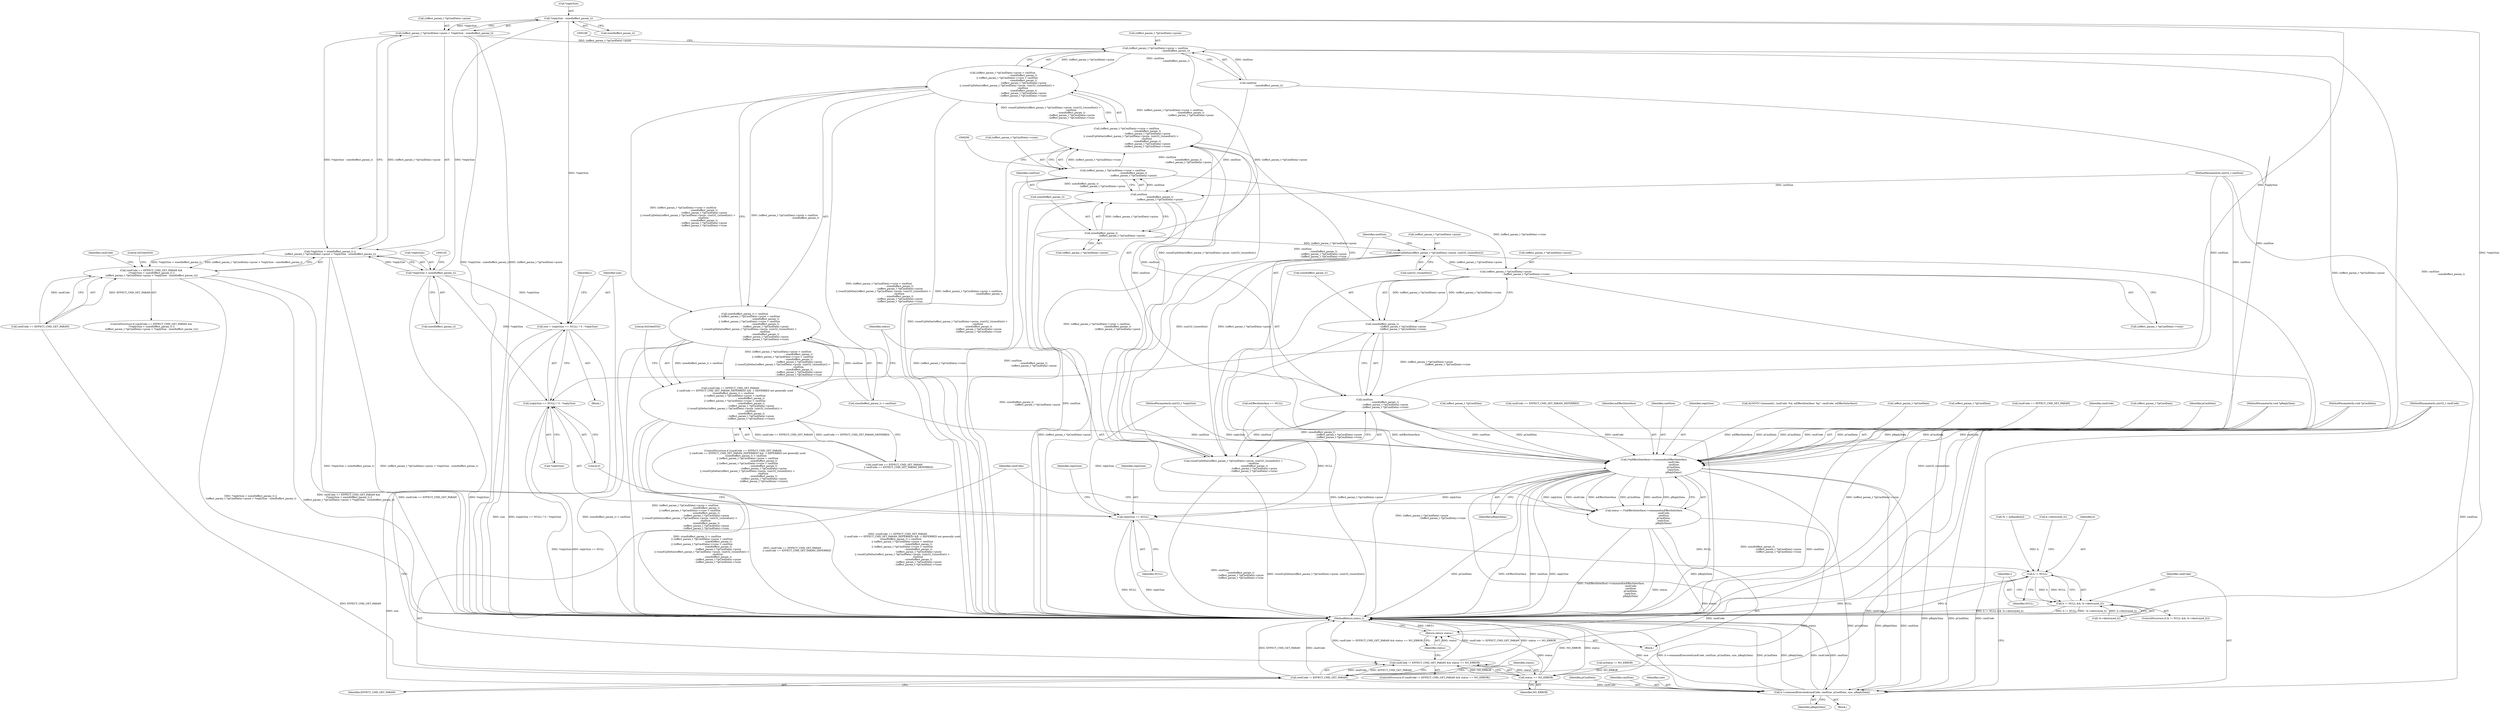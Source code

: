 digraph "0_Android_c894aa36be535886a8e5ff02cdbcd07dd24618f6@pointer" {
"1000148" [label="(Call,*replySize - sizeof(effect_param_t))"];
"1000137" [label="(Call,*replySize < sizeof(effect_param_t))"];
"1000142" [label="(Call,((effect_param_t *)pCmdData)->psize > *replySize - sizeof(effect_param_t))"];
"1000136" [label="(Call,*replySize < sizeof(effect_param_t) ||\n ((effect_param_t *)pCmdData)->psize > *replySize - sizeof(effect_param_t))"];
"1000132" [label="(Call,cmdCode == EFFECT_CMD_GET_PARAM &&\n (*replySize < sizeof(effect_param_t) ||\n ((effect_param_t *)pCmdData)->psize > *replySize - sizeof(effect_param_t)))"];
"1000175" [label="(Call,((effect_param_t *)pCmdData)->psize > cmdSize\n                                                     - sizeof(effect_param_t))"];
"1000174" [label="(Call,((effect_param_t *)pCmdData)->psize > cmdSize\n                                                     - sizeof(effect_param_t)\n            || ((effect_param_t *)pCmdData)->vsize > cmdSize\n                                                     - sizeof(effect_param_t)\n                                                     - ((effect_param_t *)pCmdData)->psize\n            || roundUpDelta(((effect_param_t *)pCmdData)->psize, (uint32_t)sizeof(int)) >\n                                                     cmdSize\n                                                     - sizeof(effect_param_t)\n                                                     - ((effect_param_t *)pCmdData)->psize\n                                                     - ((effect_param_t *)pCmdData)->vsize)"];
"1000169" [label="(Call,sizeof(effect_param_t) > cmdSize\n            || ((effect_param_t *)pCmdData)->psize > cmdSize\n                                                     - sizeof(effect_param_t)\n            || ((effect_param_t *)pCmdData)->vsize > cmdSize\n                                                     - sizeof(effect_param_t)\n                                                     - ((effect_param_t *)pCmdData)->psize\n            || roundUpDelta(((effect_param_t *)pCmdData)->psize, (uint32_t)sizeof(int)) >\n                                                     cmdSize\n                                                     - sizeof(effect_param_t)\n                                                     - ((effect_param_t *)pCmdData)->psize\n                                                     - ((effect_param_t *)pCmdData)->vsize)"];
"1000161" [label="(Call,(cmdCode == EFFECT_CMD_SET_PARAM\n            || cmdCode == EFFECT_CMD_SET_PARAM_DEFERRED) &&  // DEFERRED not generally used\n        (sizeof(effect_param_t) > cmdSize\n            || ((effect_param_t *)pCmdData)->psize > cmdSize\n                                                     - sizeof(effect_param_t)\n            || ((effect_param_t *)pCmdData)->vsize > cmdSize\n                                                     - sizeof(effect_param_t)\n                                                     - ((effect_param_t *)pCmdData)->psize\n            || roundUpDelta(((effect_param_t *)pCmdData)->psize, (uint32_t)sizeof(int)) >\n                                                     cmdSize\n                                                     - sizeof(effect_param_t)\n                                                     - ((effect_param_t *)pCmdData)->psize\n                                                     - ((effect_param_t *)pCmdData)->vsize))"];
"1000194" [label="(Call,sizeof(effect_param_t)\n                                                     - ((effect_param_t *)pCmdData)->psize)"];
"1000192" [label="(Call,cmdSize\n                                                     - sizeof(effect_param_t)\n                                                     - ((effect_param_t *)pCmdData)->psize)"];
"1000186" [label="(Call,((effect_param_t *)pCmdData)->vsize > cmdSize\n                                                     - sizeof(effect_param_t)\n                                                     - ((effect_param_t *)pCmdData)->psize)"];
"1000185" [label="(Call,((effect_param_t *)pCmdData)->vsize > cmdSize\n                                                     - sizeof(effect_param_t)\n                                                     - ((effect_param_t *)pCmdData)->psize\n            || roundUpDelta(((effect_param_t *)pCmdData)->psize, (uint32_t)sizeof(int)) >\n                                                     cmdSize\n                                                     - sizeof(effect_param_t)\n                                                     - ((effect_param_t *)pCmdData)->psize\n                                                     - ((effect_param_t *)pCmdData)->vsize)"];
"1000218" [label="(Call,((effect_param_t *)pCmdData)->psize\n                                                     - ((effect_param_t *)pCmdData)->vsize)"];
"1000215" [label="(Call,sizeof(effect_param_t)\n                                                     - ((effect_param_t *)pCmdData)->psize\n                                                     - ((effect_param_t *)pCmdData)->vsize)"];
"1000213" [label="(Call,cmdSize\n                                                     - sizeof(effect_param_t)\n                                                     - ((effect_param_t *)pCmdData)->psize\n                                                     - ((effect_param_t *)pCmdData)->vsize)"];
"1000202" [label="(Call,roundUpDelta(((effect_param_t *)pCmdData)->psize, (uint32_t)sizeof(int)) >\n                                                     cmdSize\n                                                     - sizeof(effect_param_t)\n                                                     - ((effect_param_t *)pCmdData)->psize\n                                                     - ((effect_param_t *)pCmdData)->vsize)"];
"1000239" [label="(Call,(*mEffectInterface)->command(mEffectInterface,\n                                                    cmdCode,\n                                                    cmdSize,\n                                                   pCmdData,\n                                                   replySize,\n                                                   pReplyData))"];
"1000237" [label="(Call,status = (*mEffectInterface)->command(mEffectInterface,\n                                                    cmdCode,\n                                                    cmdSize,\n                                                   pCmdData,\n                                                   replySize,\n                                                   pReplyData))"];
"1000251" [label="(Call,status == NO_ERROR)"];
"1000247" [label="(Call,cmdCode != EFFECT_CMD_GET_PARAM && status == NO_ERROR)"];
"1000296" [label="(Return,return status;)"];
"1000248" [label="(Call,cmdCode != EFFECT_CMD_GET_PARAM)"];
"1000290" [label="(Call,h->commandExecuted(cmdCode, cmdSize, pCmdData, size, pReplyData))"];
"1000259" [label="(Call,replySize == NULL)"];
"1000284" [label="(Call,h != NULL)"];
"1000283" [label="(Call,h != NULL && !h->destroyed_l())"];
"1000203" [label="(Call,roundUpDelta(((effect_param_t *)pCmdData)->psize, (uint32_t)sizeof(int)))"];
"1000256" [label="(Call,size = (replySize == NULL) ? 0 : *replySize)"];
"1000258" [label="(Call,(replySize == NULL) ? 0 : *replySize)"];
"1000297" [label="(Identifier,status)"];
"1000181" [label="(Call,cmdSize\n                                                     - sizeof(effect_param_t))"];
"1000177" [label="(Call,(effect_param_t *)pCmdData)"];
"1000104" [label="(MethodParameterIn,void *pCmdData)"];
"1000149" [label="(Call,*replySize)"];
"1000268" [label="(Identifier,i)"];
"1000264" [label="(Identifier,replySize)"];
"1000209" [label="(Call,(uint32_t)sizeof(int))"];
"1000262" [label="(Literal,0)"];
"1000295" [label="(Identifier,pReplyData)"];
"1000131" [label="(ControlStructure,if (cmdCode == EFFECT_CMD_GET_PARAM &&\n (*replySize < sizeof(effect_param_t) ||\n ((effect_param_t *)pCmdData)->psize > *replySize - sizeof(effect_param_t))))"];
"1000259" [label="(Call,replySize == NULL)"];
"1000293" [label="(Identifier,pCmdData)"];
"1000241" [label="(Identifier,cmdCode)"];
"1000253" [label="(Identifier,NO_ERROR)"];
"1000248" [label="(Call,cmdCode != EFFECT_CMD_GET_PARAM)"];
"1000277" [label="(Call,*h = mHandles[i])"];
"1000219" [label="(Call,((effect_param_t *)pCmdData)->psize)"];
"1000132" [label="(Call,cmdCode == EFFECT_CMD_GET_PARAM &&\n (*replySize < sizeof(effect_param_t) ||\n ((effect_param_t *)pCmdData)->psize > *replySize - sizeof(effect_param_t)))"];
"1000286" [label="(Identifier,NULL)"];
"1000125" [label="(Call,mStatus != NO_ERROR)"];
"1000239" [label="(Call,(*mEffectInterface)->command(mEffectInterface,\n                                                    cmdCode,\n                                                    cmdSize,\n                                                   pCmdData,\n                                                   replySize,\n                                                   pReplyData))"];
"1000204" [label="(Call,((effect_param_t *)pCmdData)->psize)"];
"1000238" [label="(Identifier,status)"];
"1000144" [label="(Call,(effect_param_t *)pCmdData)"];
"1000161" [label="(Call,(cmdCode == EFFECT_CMD_SET_PARAM\n            || cmdCode == EFFECT_CMD_SET_PARAM_DEFERRED) &&  // DEFERRED not generally used\n        (sizeof(effect_param_t) > cmdSize\n            || ((effect_param_t *)pCmdData)->psize > cmdSize\n                                                     - sizeof(effect_param_t)\n            || ((effect_param_t *)pCmdData)->vsize > cmdSize\n                                                     - sizeof(effect_param_t)\n                                                     - ((effect_param_t *)pCmdData)->psize\n            || roundUpDelta(((effect_param_t *)pCmdData)->psize, (uint32_t)sizeof(int)) >\n                                                     cmdSize\n                                                     - sizeof(effect_param_t)\n                                                     - ((effect_param_t *)pCmdData)->psize\n                                                     - ((effect_param_t *)pCmdData)->vsize))"];
"1000245" [label="(Identifier,pReplyData)"];
"1000243" [label="(Identifier,pCmdData)"];
"1000203" [label="(Call,roundUpDelta(((effect_param_t *)pCmdData)->psize, (uint32_t)sizeof(int)))"];
"1000187" [label="(Call,((effect_param_t *)pCmdData)->vsize)"];
"1000292" [label="(Identifier,cmdSize)"];
"1000294" [label="(Identifier,size)"];
"1000225" [label="(Call,(effect_param_t *)pCmdData)"];
"1000258" [label="(Call,(replySize == NULL) ? 0 : *replySize)"];
"1000251" [label="(Call,status == NO_ERROR)"];
"1000160" [label="(ControlStructure,if ((cmdCode == EFFECT_CMD_SET_PARAM\n            || cmdCode == EFFECT_CMD_SET_PARAM_DEFERRED) &&  // DEFERRED not generally used\n        (sizeof(effect_param_t) > cmdSize\n            || ((effect_param_t *)pCmdData)->psize > cmdSize\n                                                     - sizeof(effect_param_t)\n            || ((effect_param_t *)pCmdData)->vsize > cmdSize\n                                                     - sizeof(effect_param_t)\n                                                     - ((effect_param_t *)pCmdData)->psize\n            || roundUpDelta(((effect_param_t *)pCmdData)->psize, (uint32_t)sizeof(int)) >\n                                                     cmdSize\n                                                     - sizeof(effect_param_t)\n                                                     - ((effect_param_t *)pCmdData)->psize\n                                                     - ((effect_param_t *)pCmdData)->vsize)))"];
"1000166" [label="(Call,cmdCode == EFFECT_CMD_SET_PARAM_DEFERRED)"];
"1000174" [label="(Call,((effect_param_t *)pCmdData)->psize > cmdSize\n                                                     - sizeof(effect_param_t)\n            || ((effect_param_t *)pCmdData)->vsize > cmdSize\n                                                     - sizeof(effect_param_t)\n                                                     - ((effect_param_t *)pCmdData)->psize\n            || roundUpDelta(((effect_param_t *)pCmdData)->psize, (uint32_t)sizeof(int)) >\n                                                     cmdSize\n                                                     - sizeof(effect_param_t)\n                                                     - ((effect_param_t *)pCmdData)->psize\n                                                     - ((effect_param_t *)pCmdData)->vsize)"];
"1000240" [label="(Identifier,mEffectInterface)"];
"1000170" [label="(Call,sizeof(effect_param_t) > cmdSize)"];
"1000242" [label="(Identifier,cmdSize)"];
"1000102" [label="(MethodParameterIn,uint32_t cmdCode)"];
"1000215" [label="(Call,sizeof(effect_param_t)\n                                                     - ((effect_param_t *)pCmdData)->psize\n                                                     - ((effect_param_t *)pCmdData)->vsize)"];
"1000288" [label="(Call,h->destroyed_l())"];
"1000107" [label="(Block,)"];
"1000291" [label="(Identifier,cmdCode)"];
"1000106" [label="(MethodParameterIn,void *pReplyData)"];
"1000133" [label="(Call,cmdCode == EFFECT_CMD_GET_PARAM)"];
"1000185" [label="(Call,((effect_param_t *)pCmdData)->vsize > cmdSize\n                                                     - sizeof(effect_param_t)\n                                                     - ((effect_param_t *)pCmdData)->psize\n            || roundUpDelta(((effect_param_t *)pCmdData)->psize, (uint32_t)sizeof(int)) >\n                                                     cmdSize\n                                                     - sizeof(effect_param_t)\n                                                     - ((effect_param_t *)pCmdData)->psize\n                                                     - ((effect_param_t *)pCmdData)->vsize)"];
"1000252" [label="(Identifier,status)"];
"1000218" [label="(Call,((effect_param_t *)pCmdData)->psize\n                                                     - ((effect_param_t *)pCmdData)->vsize)"];
"1000109" [label="(Call,ALOGVV(\"command(), cmdCode: %d, mEffectInterface: %p\", cmdCode, mEffectInterface))"];
"1000287" [label="(Call,!h->destroyed_l())"];
"1000193" [label="(Identifier,cmdSize)"];
"1000136" [label="(Call,*replySize < sizeof(effect_param_t) ||\n ((effect_param_t *)pCmdData)->psize > *replySize - sizeof(effect_param_t))"];
"1000263" [label="(Call,*replySize)"];
"1000155" [label="(Literal,0x534e4554)"];
"1000213" [label="(Call,cmdSize\n                                                     - sizeof(effect_param_t)\n                                                     - ((effect_param_t *)pCmdData)->psize\n                                                     - ((effect_param_t *)pCmdData)->vsize)"];
"1000118" [label="(Call,mEffectInterface == NULL)"];
"1000137" [label="(Call,*replySize < sizeof(effect_param_t))"];
"1000283" [label="(Call,h != NULL && !h->destroyed_l())"];
"1000162" [label="(Call,cmdCode == EFFECT_CMD_SET_PARAM\n            || cmdCode == EFFECT_CMD_SET_PARAM_DEFERRED)"];
"1000261" [label="(Identifier,NULL)"];
"1000164" [label="(Identifier,cmdCode)"];
"1000195" [label="(Call,sizeof(effect_param_t))"];
"1000298" [label="(MethodReturn,status_t)"];
"1000247" [label="(Call,cmdCode != EFFECT_CMD_GET_PARAM && status == NO_ERROR)"];
"1000140" [label="(Call,sizeof(effect_param_t))"];
"1000192" [label="(Call,cmdSize\n                                                     - sizeof(effect_param_t)\n                                                     - ((effect_param_t *)pCmdData)->psize)"];
"1000296" [label="(Return,return status;)"];
"1000169" [label="(Call,sizeof(effect_param_t) > cmdSize\n            || ((effect_param_t *)pCmdData)->psize > cmdSize\n                                                     - sizeof(effect_param_t)\n            || ((effect_param_t *)pCmdData)->vsize > cmdSize\n                                                     - sizeof(effect_param_t)\n                                                     - ((effect_param_t *)pCmdData)->psize\n            || roundUpDelta(((effect_param_t *)pCmdData)->psize, (uint32_t)sizeof(int)) >\n                                                     cmdSize\n                                                     - sizeof(effect_param_t)\n                                                     - ((effect_param_t *)pCmdData)->psize\n                                                     - ((effect_param_t *)pCmdData)->vsize)"];
"1000290" [label="(Call,h->commandExecuted(cmdCode, cmdSize, pCmdData, size, pReplyData))"];
"1000194" [label="(Call,sizeof(effect_param_t)\n                                                     - ((effect_param_t *)pCmdData)->psize)"];
"1000216" [label="(Call,sizeof(effect_param_t))"];
"1000103" [label="(MethodParameterIn,uint32_t cmdSize)"];
"1000175" [label="(Call,((effect_param_t *)pCmdData)->psize > cmdSize\n                                                     - sizeof(effect_param_t))"];
"1000250" [label="(Identifier,EFFECT_CMD_GET_PARAM)"];
"1000260" [label="(Identifier,replySize)"];
"1000224" [label="(Call,((effect_param_t *)pCmdData)->vsize)"];
"1000186" [label="(Call,((effect_param_t *)pCmdData)->vsize > cmdSize\n                                                     - sizeof(effect_param_t)\n                                                     - ((effect_param_t *)pCmdData)->psize)"];
"1000138" [label="(Call,*replySize)"];
"1000256" [label="(Call,size = (replySize == NULL) ? 0 : *replySize)"];
"1000237" [label="(Call,status = (*mEffectInterface)->command(mEffectInterface,\n                                                    cmdCode,\n                                                    cmdSize,\n                                                   pCmdData,\n                                                   replySize,\n                                                   pReplyData))"];
"1000202" [label="(Call,roundUpDelta(((effect_param_t *)pCmdData)->psize, (uint32_t)sizeof(int)) >\n                                                     cmdSize\n                                                     - sizeof(effect_param_t)\n                                                     - ((effect_param_t *)pCmdData)->psize\n                                                     - ((effect_param_t *)pCmdData)->vsize)"];
"1000246" [label="(ControlStructure,if (cmdCode != EFFECT_CMD_GET_PARAM && status == NO_ERROR))"];
"1000198" [label="(Call,(effect_param_t *)pCmdData)"];
"1000163" [label="(Call,cmdCode == EFFECT_CMD_SET_PARAM)"];
"1000244" [label="(Identifier,replySize)"];
"1000257" [label="(Identifier,size)"];
"1000148" [label="(Call,*replySize - sizeof(effect_param_t))"];
"1000176" [label="(Call,((effect_param_t *)pCmdData)->psize)"];
"1000197" [label="(Call,((effect_param_t *)pCmdData)->psize)"];
"1000105" [label="(MethodParameterIn,uint32_t *replySize)"];
"1000284" [label="(Call,h != NULL)"];
"1000231" [label="(Literal,0x534e4554)"];
"1000151" [label="(Call,sizeof(effect_param_t))"];
"1000214" [label="(Identifier,cmdSize)"];
"1000142" [label="(Call,((effect_param_t *)pCmdData)->psize > *replySize - sizeof(effect_param_t))"];
"1000143" [label="(Call,((effect_param_t *)pCmdData)->psize)"];
"1000249" [label="(Identifier,cmdCode)"];
"1000285" [label="(Identifier,h)"];
"1000289" [label="(Block,)"];
"1000254" [label="(Block,)"];
"1000274" [label="(Identifier,i)"];
"1000282" [label="(ControlStructure,if (h != NULL && !h->destroyed_l()))"];
"1000148" -> "1000142"  [label="AST: "];
"1000148" -> "1000151"  [label="CFG: "];
"1000149" -> "1000148"  [label="AST: "];
"1000151" -> "1000148"  [label="AST: "];
"1000142" -> "1000148"  [label="CFG: "];
"1000148" -> "1000298"  [label="DDG: *replySize"];
"1000148" -> "1000142"  [label="DDG: *replySize"];
"1000137" -> "1000148"  [label="DDG: *replySize"];
"1000148" -> "1000256"  [label="DDG: *replySize"];
"1000148" -> "1000258"  [label="DDG: *replySize"];
"1000137" -> "1000136"  [label="AST: "];
"1000137" -> "1000140"  [label="CFG: "];
"1000138" -> "1000137"  [label="AST: "];
"1000140" -> "1000137"  [label="AST: "];
"1000145" -> "1000137"  [label="CFG: "];
"1000136" -> "1000137"  [label="CFG: "];
"1000137" -> "1000298"  [label="DDG: *replySize"];
"1000137" -> "1000136"  [label="DDG: *replySize"];
"1000137" -> "1000256"  [label="DDG: *replySize"];
"1000137" -> "1000258"  [label="DDG: *replySize"];
"1000142" -> "1000136"  [label="AST: "];
"1000143" -> "1000142"  [label="AST: "];
"1000136" -> "1000142"  [label="CFG: "];
"1000142" -> "1000298"  [label="DDG: *replySize - sizeof(effect_param_t)"];
"1000142" -> "1000298"  [label="DDG: ((effect_param_t *)pCmdData)->psize"];
"1000142" -> "1000136"  [label="DDG: ((effect_param_t *)pCmdData)->psize"];
"1000142" -> "1000136"  [label="DDG: *replySize - sizeof(effect_param_t)"];
"1000142" -> "1000175"  [label="DDG: ((effect_param_t *)pCmdData)->psize"];
"1000136" -> "1000132"  [label="AST: "];
"1000132" -> "1000136"  [label="CFG: "];
"1000136" -> "1000298"  [label="DDG: ((effect_param_t *)pCmdData)->psize > *replySize - sizeof(effect_param_t)"];
"1000136" -> "1000298"  [label="DDG: *replySize < sizeof(effect_param_t)"];
"1000136" -> "1000132"  [label="DDG: *replySize < sizeof(effect_param_t)"];
"1000136" -> "1000132"  [label="DDG: ((effect_param_t *)pCmdData)->psize > *replySize - sizeof(effect_param_t)"];
"1000132" -> "1000131"  [label="AST: "];
"1000132" -> "1000133"  [label="CFG: "];
"1000133" -> "1000132"  [label="AST: "];
"1000155" -> "1000132"  [label="CFG: "];
"1000164" -> "1000132"  [label="CFG: "];
"1000132" -> "1000298"  [label="DDG: cmdCode == EFFECT_CMD_GET_PARAM &&\n (*replySize < sizeof(effect_param_t) ||\n ((effect_param_t *)pCmdData)->psize > *replySize - sizeof(effect_param_t))"];
"1000132" -> "1000298"  [label="DDG: cmdCode == EFFECT_CMD_GET_PARAM"];
"1000132" -> "1000298"  [label="DDG: *replySize < sizeof(effect_param_t) ||\n ((effect_param_t *)pCmdData)->psize > *replySize - sizeof(effect_param_t)"];
"1000133" -> "1000132"  [label="DDG: cmdCode"];
"1000133" -> "1000132"  [label="DDG: EFFECT_CMD_GET_PARAM"];
"1000175" -> "1000174"  [label="AST: "];
"1000175" -> "1000181"  [label="CFG: "];
"1000176" -> "1000175"  [label="AST: "];
"1000181" -> "1000175"  [label="AST: "];
"1000189" -> "1000175"  [label="CFG: "];
"1000174" -> "1000175"  [label="CFG: "];
"1000175" -> "1000298"  [label="DDG: cmdSize\n                                                     - sizeof(effect_param_t)"];
"1000175" -> "1000298"  [label="DDG: ((effect_param_t *)pCmdData)->psize"];
"1000175" -> "1000174"  [label="DDG: ((effect_param_t *)pCmdData)->psize"];
"1000175" -> "1000174"  [label="DDG: cmdSize\n                                                     - sizeof(effect_param_t)"];
"1000181" -> "1000175"  [label="DDG: cmdSize"];
"1000175" -> "1000194"  [label="DDG: ((effect_param_t *)pCmdData)->psize"];
"1000174" -> "1000169"  [label="AST: "];
"1000174" -> "1000185"  [label="CFG: "];
"1000185" -> "1000174"  [label="AST: "];
"1000169" -> "1000174"  [label="CFG: "];
"1000174" -> "1000298"  [label="DDG: ((effect_param_t *)pCmdData)->vsize > cmdSize\n                                                     - sizeof(effect_param_t)\n                                                     - ((effect_param_t *)pCmdData)->psize\n            || roundUpDelta(((effect_param_t *)pCmdData)->psize, (uint32_t)sizeof(int)) >\n                                                     cmdSize\n                                                     - sizeof(effect_param_t)\n                                                     - ((effect_param_t *)pCmdData)->psize\n                                                     - ((effect_param_t *)pCmdData)->vsize"];
"1000174" -> "1000298"  [label="DDG: ((effect_param_t *)pCmdData)->psize > cmdSize\n                                                     - sizeof(effect_param_t)"];
"1000174" -> "1000169"  [label="DDG: ((effect_param_t *)pCmdData)->psize > cmdSize\n                                                     - sizeof(effect_param_t)"];
"1000174" -> "1000169"  [label="DDG: ((effect_param_t *)pCmdData)->vsize > cmdSize\n                                                     - sizeof(effect_param_t)\n                                                     - ((effect_param_t *)pCmdData)->psize\n            || roundUpDelta(((effect_param_t *)pCmdData)->psize, (uint32_t)sizeof(int)) >\n                                                     cmdSize\n                                                     - sizeof(effect_param_t)\n                                                     - ((effect_param_t *)pCmdData)->psize\n                                                     - ((effect_param_t *)pCmdData)->vsize"];
"1000185" -> "1000174"  [label="DDG: ((effect_param_t *)pCmdData)->vsize > cmdSize\n                                                     - sizeof(effect_param_t)\n                                                     - ((effect_param_t *)pCmdData)->psize"];
"1000185" -> "1000174"  [label="DDG: roundUpDelta(((effect_param_t *)pCmdData)->psize, (uint32_t)sizeof(int)) >\n                                                     cmdSize\n                                                     - sizeof(effect_param_t)\n                                                     - ((effect_param_t *)pCmdData)->psize\n                                                     - ((effect_param_t *)pCmdData)->vsize"];
"1000169" -> "1000161"  [label="AST: "];
"1000169" -> "1000170"  [label="CFG: "];
"1000170" -> "1000169"  [label="AST: "];
"1000161" -> "1000169"  [label="CFG: "];
"1000169" -> "1000298"  [label="DDG: sizeof(effect_param_t) > cmdSize"];
"1000169" -> "1000298"  [label="DDG: ((effect_param_t *)pCmdData)->psize > cmdSize\n                                                     - sizeof(effect_param_t)\n            || ((effect_param_t *)pCmdData)->vsize > cmdSize\n                                                     - sizeof(effect_param_t)\n                                                     - ((effect_param_t *)pCmdData)->psize\n            || roundUpDelta(((effect_param_t *)pCmdData)->psize, (uint32_t)sizeof(int)) >\n                                                     cmdSize\n                                                     - sizeof(effect_param_t)\n                                                     - ((effect_param_t *)pCmdData)->psize\n                                                     - ((effect_param_t *)pCmdData)->vsize"];
"1000169" -> "1000161"  [label="DDG: sizeof(effect_param_t) > cmdSize"];
"1000169" -> "1000161"  [label="DDG: ((effect_param_t *)pCmdData)->psize > cmdSize\n                                                     - sizeof(effect_param_t)\n            || ((effect_param_t *)pCmdData)->vsize > cmdSize\n                                                     - sizeof(effect_param_t)\n                                                     - ((effect_param_t *)pCmdData)->psize\n            || roundUpDelta(((effect_param_t *)pCmdData)->psize, (uint32_t)sizeof(int)) >\n                                                     cmdSize\n                                                     - sizeof(effect_param_t)\n                                                     - ((effect_param_t *)pCmdData)->psize\n                                                     - ((effect_param_t *)pCmdData)->vsize"];
"1000170" -> "1000169"  [label="DDG: cmdSize"];
"1000161" -> "1000160"  [label="AST: "];
"1000161" -> "1000162"  [label="CFG: "];
"1000162" -> "1000161"  [label="AST: "];
"1000231" -> "1000161"  [label="CFG: "];
"1000238" -> "1000161"  [label="CFG: "];
"1000161" -> "1000298"  [label="DDG: sizeof(effect_param_t) > cmdSize\n            || ((effect_param_t *)pCmdData)->psize > cmdSize\n                                                     - sizeof(effect_param_t)\n            || ((effect_param_t *)pCmdData)->vsize > cmdSize\n                                                     - sizeof(effect_param_t)\n                                                     - ((effect_param_t *)pCmdData)->psize\n            || roundUpDelta(((effect_param_t *)pCmdData)->psize, (uint32_t)sizeof(int)) >\n                                                     cmdSize\n                                                     - sizeof(effect_param_t)\n                                                     - ((effect_param_t *)pCmdData)->psize\n                                                     - ((effect_param_t *)pCmdData)->vsize"];
"1000161" -> "1000298"  [label="DDG: cmdCode == EFFECT_CMD_SET_PARAM\n            || cmdCode == EFFECT_CMD_SET_PARAM_DEFERRED"];
"1000161" -> "1000298"  [label="DDG: (cmdCode == EFFECT_CMD_SET_PARAM\n            || cmdCode == EFFECT_CMD_SET_PARAM_DEFERRED) &&  // DEFERRED not generally used\n        (sizeof(effect_param_t) > cmdSize\n            || ((effect_param_t *)pCmdData)->psize > cmdSize\n                                                     - sizeof(effect_param_t)\n            || ((effect_param_t *)pCmdData)->vsize > cmdSize\n                                                     - sizeof(effect_param_t)\n                                                     - ((effect_param_t *)pCmdData)->psize\n            || roundUpDelta(((effect_param_t *)pCmdData)->psize, (uint32_t)sizeof(int)) >\n                                                     cmdSize\n                                                     - sizeof(effect_param_t)\n                                                     - ((effect_param_t *)pCmdData)->psize\n                                                     - ((effect_param_t *)pCmdData)->vsize)"];
"1000162" -> "1000161"  [label="DDG: cmdCode == EFFECT_CMD_SET_PARAM"];
"1000162" -> "1000161"  [label="DDG: cmdCode == EFFECT_CMD_SET_PARAM_DEFERRED"];
"1000194" -> "1000192"  [label="AST: "];
"1000194" -> "1000197"  [label="CFG: "];
"1000195" -> "1000194"  [label="AST: "];
"1000197" -> "1000194"  [label="AST: "];
"1000192" -> "1000194"  [label="CFG: "];
"1000194" -> "1000298"  [label="DDG: ((effect_param_t *)pCmdData)->psize"];
"1000194" -> "1000192"  [label="DDG: ((effect_param_t *)pCmdData)->psize"];
"1000194" -> "1000203"  [label="DDG: ((effect_param_t *)pCmdData)->psize"];
"1000192" -> "1000186"  [label="AST: "];
"1000193" -> "1000192"  [label="AST: "];
"1000186" -> "1000192"  [label="CFG: "];
"1000192" -> "1000298"  [label="DDG: sizeof(effect_param_t)\n                                                     - ((effect_param_t *)pCmdData)->psize"];
"1000192" -> "1000298"  [label="DDG: cmdSize"];
"1000192" -> "1000186"  [label="DDG: cmdSize"];
"1000192" -> "1000186"  [label="DDG: sizeof(effect_param_t)\n                                                     - ((effect_param_t *)pCmdData)->psize"];
"1000181" -> "1000192"  [label="DDG: cmdSize"];
"1000103" -> "1000192"  [label="DDG: cmdSize"];
"1000192" -> "1000213"  [label="DDG: cmdSize"];
"1000192" -> "1000239"  [label="DDG: cmdSize"];
"1000186" -> "1000185"  [label="AST: "];
"1000187" -> "1000186"  [label="AST: "];
"1000206" -> "1000186"  [label="CFG: "];
"1000185" -> "1000186"  [label="CFG: "];
"1000186" -> "1000298"  [label="DDG: ((effect_param_t *)pCmdData)->vsize"];
"1000186" -> "1000298"  [label="DDG: cmdSize\n                                                     - sizeof(effect_param_t)\n                                                     - ((effect_param_t *)pCmdData)->psize"];
"1000186" -> "1000185"  [label="DDG: ((effect_param_t *)pCmdData)->vsize"];
"1000186" -> "1000185"  [label="DDG: cmdSize\n                                                     - sizeof(effect_param_t)\n                                                     - ((effect_param_t *)pCmdData)->psize"];
"1000186" -> "1000218"  [label="DDG: ((effect_param_t *)pCmdData)->vsize"];
"1000185" -> "1000202"  [label="CFG: "];
"1000202" -> "1000185"  [label="AST: "];
"1000185" -> "1000298"  [label="DDG: ((effect_param_t *)pCmdData)->vsize > cmdSize\n                                                     - sizeof(effect_param_t)\n                                                     - ((effect_param_t *)pCmdData)->psize"];
"1000185" -> "1000298"  [label="DDG: roundUpDelta(((effect_param_t *)pCmdData)->psize, (uint32_t)sizeof(int)) >\n                                                     cmdSize\n                                                     - sizeof(effect_param_t)\n                                                     - ((effect_param_t *)pCmdData)->psize\n                                                     - ((effect_param_t *)pCmdData)->vsize"];
"1000202" -> "1000185"  [label="DDG: roundUpDelta(((effect_param_t *)pCmdData)->psize, (uint32_t)sizeof(int))"];
"1000202" -> "1000185"  [label="DDG: cmdSize\n                                                     - sizeof(effect_param_t)\n                                                     - ((effect_param_t *)pCmdData)->psize\n                                                     - ((effect_param_t *)pCmdData)->vsize"];
"1000218" -> "1000215"  [label="AST: "];
"1000218" -> "1000224"  [label="CFG: "];
"1000219" -> "1000218"  [label="AST: "];
"1000224" -> "1000218"  [label="AST: "];
"1000215" -> "1000218"  [label="CFG: "];
"1000218" -> "1000298"  [label="DDG: ((effect_param_t *)pCmdData)->psize"];
"1000218" -> "1000298"  [label="DDG: ((effect_param_t *)pCmdData)->vsize"];
"1000218" -> "1000215"  [label="DDG: ((effect_param_t *)pCmdData)->psize"];
"1000218" -> "1000215"  [label="DDG: ((effect_param_t *)pCmdData)->vsize"];
"1000203" -> "1000218"  [label="DDG: ((effect_param_t *)pCmdData)->psize"];
"1000215" -> "1000213"  [label="AST: "];
"1000216" -> "1000215"  [label="AST: "];
"1000213" -> "1000215"  [label="CFG: "];
"1000215" -> "1000298"  [label="DDG: ((effect_param_t *)pCmdData)->psize\n                                                     - ((effect_param_t *)pCmdData)->vsize"];
"1000215" -> "1000213"  [label="DDG: ((effect_param_t *)pCmdData)->psize\n                                                     - ((effect_param_t *)pCmdData)->vsize"];
"1000213" -> "1000202"  [label="AST: "];
"1000214" -> "1000213"  [label="AST: "];
"1000202" -> "1000213"  [label="CFG: "];
"1000213" -> "1000298"  [label="DDG: cmdSize"];
"1000213" -> "1000298"  [label="DDG: sizeof(effect_param_t)\n                                                     - ((effect_param_t *)pCmdData)->psize\n                                                     - ((effect_param_t *)pCmdData)->vsize"];
"1000213" -> "1000202"  [label="DDG: cmdSize"];
"1000213" -> "1000202"  [label="DDG: sizeof(effect_param_t)\n                                                     - ((effect_param_t *)pCmdData)->psize\n                                                     - ((effect_param_t *)pCmdData)->vsize"];
"1000103" -> "1000213"  [label="DDG: cmdSize"];
"1000213" -> "1000239"  [label="DDG: cmdSize"];
"1000203" -> "1000202"  [label="AST: "];
"1000202" -> "1000298"  [label="DDG: roundUpDelta(((effect_param_t *)pCmdData)->psize, (uint32_t)sizeof(int))"];
"1000202" -> "1000298"  [label="DDG: cmdSize\n                                                     - sizeof(effect_param_t)\n                                                     - ((effect_param_t *)pCmdData)->psize\n                                                     - ((effect_param_t *)pCmdData)->vsize"];
"1000203" -> "1000202"  [label="DDG: ((effect_param_t *)pCmdData)->psize"];
"1000203" -> "1000202"  [label="DDG: (uint32_t)sizeof(int)"];
"1000239" -> "1000237"  [label="AST: "];
"1000239" -> "1000245"  [label="CFG: "];
"1000240" -> "1000239"  [label="AST: "];
"1000241" -> "1000239"  [label="AST: "];
"1000242" -> "1000239"  [label="AST: "];
"1000243" -> "1000239"  [label="AST: "];
"1000244" -> "1000239"  [label="AST: "];
"1000245" -> "1000239"  [label="AST: "];
"1000237" -> "1000239"  [label="CFG: "];
"1000239" -> "1000298"  [label="DDG: mEffectInterface"];
"1000239" -> "1000298"  [label="DDG: cmdSize"];
"1000239" -> "1000298"  [label="DDG: replySize"];
"1000239" -> "1000298"  [label="DDG: pReplyData"];
"1000239" -> "1000298"  [label="DDG: pCmdData"];
"1000239" -> "1000237"  [label="DDG: replySize"];
"1000239" -> "1000237"  [label="DDG: cmdCode"];
"1000239" -> "1000237"  [label="DDG: mEffectInterface"];
"1000239" -> "1000237"  [label="DDG: pCmdData"];
"1000239" -> "1000237"  [label="DDG: cmdSize"];
"1000239" -> "1000237"  [label="DDG: pReplyData"];
"1000109" -> "1000239"  [label="DDG: mEffectInterface"];
"1000118" -> "1000239"  [label="DDG: mEffectInterface"];
"1000163" -> "1000239"  [label="DDG: cmdCode"];
"1000166" -> "1000239"  [label="DDG: cmdCode"];
"1000102" -> "1000239"  [label="DDG: cmdCode"];
"1000181" -> "1000239"  [label="DDG: cmdSize"];
"1000170" -> "1000239"  [label="DDG: cmdSize"];
"1000103" -> "1000239"  [label="DDG: cmdSize"];
"1000225" -> "1000239"  [label="DDG: pCmdData"];
"1000198" -> "1000239"  [label="DDG: pCmdData"];
"1000144" -> "1000239"  [label="DDG: pCmdData"];
"1000177" -> "1000239"  [label="DDG: pCmdData"];
"1000104" -> "1000239"  [label="DDG: pCmdData"];
"1000105" -> "1000239"  [label="DDG: replySize"];
"1000106" -> "1000239"  [label="DDG: pReplyData"];
"1000239" -> "1000248"  [label="DDG: cmdCode"];
"1000239" -> "1000259"  [label="DDG: replySize"];
"1000239" -> "1000290"  [label="DDG: cmdSize"];
"1000239" -> "1000290"  [label="DDG: pCmdData"];
"1000239" -> "1000290"  [label="DDG: pReplyData"];
"1000237" -> "1000107"  [label="AST: "];
"1000238" -> "1000237"  [label="AST: "];
"1000249" -> "1000237"  [label="CFG: "];
"1000237" -> "1000298"  [label="DDG: (*mEffectInterface)->command(mEffectInterface,\n                                                    cmdCode,\n                                                    cmdSize,\n                                                   pCmdData,\n                                                   replySize,\n                                                   pReplyData)"];
"1000237" -> "1000298"  [label="DDG: status"];
"1000237" -> "1000251"  [label="DDG: status"];
"1000237" -> "1000296"  [label="DDG: status"];
"1000251" -> "1000247"  [label="AST: "];
"1000251" -> "1000253"  [label="CFG: "];
"1000252" -> "1000251"  [label="AST: "];
"1000253" -> "1000251"  [label="AST: "];
"1000247" -> "1000251"  [label="CFG: "];
"1000251" -> "1000298"  [label="DDG: NO_ERROR"];
"1000251" -> "1000298"  [label="DDG: status"];
"1000251" -> "1000247"  [label="DDG: status"];
"1000251" -> "1000247"  [label="DDG: NO_ERROR"];
"1000125" -> "1000251"  [label="DDG: NO_ERROR"];
"1000251" -> "1000296"  [label="DDG: status"];
"1000247" -> "1000246"  [label="AST: "];
"1000247" -> "1000248"  [label="CFG: "];
"1000248" -> "1000247"  [label="AST: "];
"1000257" -> "1000247"  [label="CFG: "];
"1000297" -> "1000247"  [label="CFG: "];
"1000247" -> "1000298"  [label="DDG: cmdCode != EFFECT_CMD_GET_PARAM"];
"1000247" -> "1000298"  [label="DDG: status == NO_ERROR"];
"1000247" -> "1000298"  [label="DDG: cmdCode != EFFECT_CMD_GET_PARAM && status == NO_ERROR"];
"1000248" -> "1000247"  [label="DDG: cmdCode"];
"1000248" -> "1000247"  [label="DDG: EFFECT_CMD_GET_PARAM"];
"1000296" -> "1000107"  [label="AST: "];
"1000296" -> "1000297"  [label="CFG: "];
"1000297" -> "1000296"  [label="AST: "];
"1000298" -> "1000296"  [label="CFG: "];
"1000296" -> "1000298"  [label="DDG: <RET>"];
"1000297" -> "1000296"  [label="DDG: status"];
"1000248" -> "1000250"  [label="CFG: "];
"1000249" -> "1000248"  [label="AST: "];
"1000250" -> "1000248"  [label="AST: "];
"1000252" -> "1000248"  [label="CFG: "];
"1000248" -> "1000298"  [label="DDG: EFFECT_CMD_GET_PARAM"];
"1000248" -> "1000298"  [label="DDG: cmdCode"];
"1000102" -> "1000248"  [label="DDG: cmdCode"];
"1000133" -> "1000248"  [label="DDG: EFFECT_CMD_GET_PARAM"];
"1000248" -> "1000290"  [label="DDG: cmdCode"];
"1000290" -> "1000289"  [label="AST: "];
"1000290" -> "1000295"  [label="CFG: "];
"1000291" -> "1000290"  [label="AST: "];
"1000292" -> "1000290"  [label="AST: "];
"1000293" -> "1000290"  [label="AST: "];
"1000294" -> "1000290"  [label="AST: "];
"1000295" -> "1000290"  [label="AST: "];
"1000274" -> "1000290"  [label="CFG: "];
"1000290" -> "1000298"  [label="DDG: cmdCode"];
"1000290" -> "1000298"  [label="DDG: cmdSize"];
"1000290" -> "1000298"  [label="DDG: size"];
"1000290" -> "1000298"  [label="DDG: h->commandExecuted(cmdCode, cmdSize, pCmdData, size, pReplyData)"];
"1000290" -> "1000298"  [label="DDG: pCmdData"];
"1000290" -> "1000298"  [label="DDG: pReplyData"];
"1000102" -> "1000290"  [label="DDG: cmdCode"];
"1000103" -> "1000290"  [label="DDG: cmdSize"];
"1000104" -> "1000290"  [label="DDG: pCmdData"];
"1000256" -> "1000290"  [label="DDG: size"];
"1000106" -> "1000290"  [label="DDG: pReplyData"];
"1000259" -> "1000258"  [label="AST: "];
"1000259" -> "1000261"  [label="CFG: "];
"1000260" -> "1000259"  [label="AST: "];
"1000261" -> "1000259"  [label="AST: "];
"1000262" -> "1000259"  [label="CFG: "];
"1000264" -> "1000259"  [label="CFG: "];
"1000259" -> "1000298"  [label="DDG: replySize"];
"1000259" -> "1000298"  [label="DDG: NULL"];
"1000105" -> "1000259"  [label="DDG: replySize"];
"1000118" -> "1000259"  [label="DDG: NULL"];
"1000259" -> "1000284"  [label="DDG: NULL"];
"1000284" -> "1000283"  [label="AST: "];
"1000284" -> "1000286"  [label="CFG: "];
"1000285" -> "1000284"  [label="AST: "];
"1000286" -> "1000284"  [label="AST: "];
"1000288" -> "1000284"  [label="CFG: "];
"1000283" -> "1000284"  [label="CFG: "];
"1000284" -> "1000298"  [label="DDG: NULL"];
"1000284" -> "1000298"  [label="DDG: h"];
"1000284" -> "1000283"  [label="DDG: h"];
"1000284" -> "1000283"  [label="DDG: NULL"];
"1000277" -> "1000284"  [label="DDG: h"];
"1000283" -> "1000282"  [label="AST: "];
"1000283" -> "1000287"  [label="CFG: "];
"1000287" -> "1000283"  [label="AST: "];
"1000291" -> "1000283"  [label="CFG: "];
"1000274" -> "1000283"  [label="CFG: "];
"1000283" -> "1000298"  [label="DDG: h != NULL"];
"1000283" -> "1000298"  [label="DDG: !h->destroyed_l()"];
"1000283" -> "1000298"  [label="DDG: h != NULL && !h->destroyed_l()"];
"1000287" -> "1000283"  [label="DDG: h->destroyed_l()"];
"1000203" -> "1000209"  [label="CFG: "];
"1000204" -> "1000203"  [label="AST: "];
"1000209" -> "1000203"  [label="AST: "];
"1000214" -> "1000203"  [label="CFG: "];
"1000203" -> "1000298"  [label="DDG: (uint32_t)sizeof(int)"];
"1000256" -> "1000254"  [label="AST: "];
"1000256" -> "1000258"  [label="CFG: "];
"1000257" -> "1000256"  [label="AST: "];
"1000258" -> "1000256"  [label="AST: "];
"1000268" -> "1000256"  [label="CFG: "];
"1000256" -> "1000298"  [label="DDG: (replySize == NULL) ? 0 : *replySize"];
"1000256" -> "1000298"  [label="DDG: size"];
"1000258" -> "1000262"  [label="CFG: "];
"1000258" -> "1000263"  [label="CFG: "];
"1000262" -> "1000258"  [label="AST: "];
"1000263" -> "1000258"  [label="AST: "];
"1000258" -> "1000298"  [label="DDG: replySize == NULL"];
"1000258" -> "1000298"  [label="DDG: *replySize"];
}
